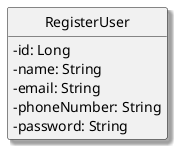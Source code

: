 @startuml
skinparam monochrome false
hide circle
skinparam packageStyle rectangle
skinparam shadowing true
skinparam classAttributeIconSize 0
hide methods

class RegisterUser {
    - id: Long
    - name: String
    - email: String
    - phoneNumber: String
    - password: String
}
@enduml

